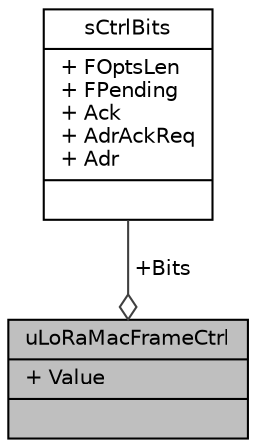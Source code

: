 digraph "uLoRaMacFrameCtrl"
{
  edge [fontname="Helvetica",fontsize="10",labelfontname="Helvetica",labelfontsize="10"];
  node [fontname="Helvetica",fontsize="10",shape=record];
  Node1 [label="{uLoRaMacFrameCtrl\n|+ Value\l|}",height=0.2,width=0.4,color="black", fillcolor="grey75", style="filled", fontcolor="black"];
  Node2 -> Node1 [color="grey25",fontsize="10",style="solid",label=" +Bits" ,arrowhead="odiamond",fontname="Helvetica"];
  Node2 [label="{sCtrlBits\n|+ FOptsLen\l+ FPending\l+ Ack\l+ AdrAckReq\l+ Adr\l|}",height=0.2,width=0.4,color="black", fillcolor="white", style="filled",URL="$structu_lo_ra_mac_frame_ctrl_1_1s_ctrl_bits.html"];
}
